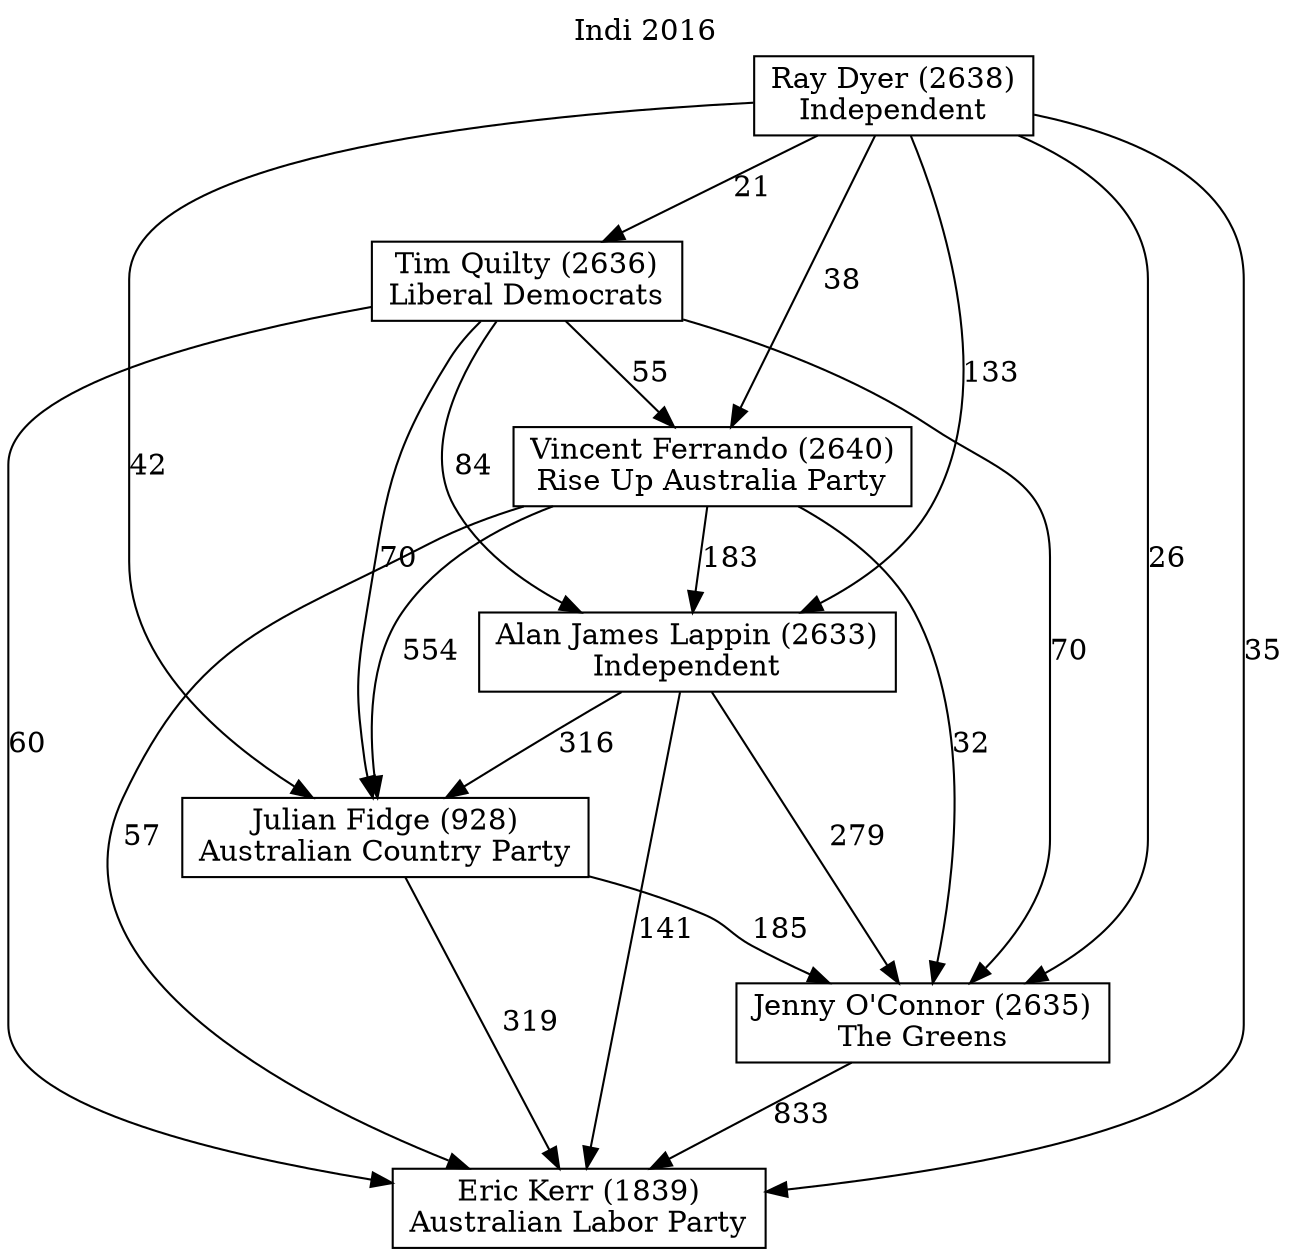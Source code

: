 // House preference flow
digraph "Eric Kerr (1839)_Indi_2016" {
	graph [label="Indi 2016" labelloc=t mclimit=10]
	node [shape=box]
	"Julian Fidge (928)" [label="Julian Fidge (928)
Australian Country Party"]
	"Ray Dyer (2638)" [label="Ray Dyer (2638)
Independent"]
	"Tim Quilty (2636)" [label="Tim Quilty (2636)
Liberal Democrats"]
	"Eric Kerr (1839)" [label="Eric Kerr (1839)
Australian Labor Party"]
	"Vincent Ferrando (2640)" [label="Vincent Ferrando (2640)
Rise Up Australia Party"]
	"Jenny O'Connor (2635)" [label="Jenny O'Connor (2635)
The Greens"]
	"Alan James Lappin (2633)" [label="Alan James Lappin (2633)
Independent"]
	"Vincent Ferrando (2640)" -> "Alan James Lappin (2633)" [label=183]
	"Alan James Lappin (2633)" -> "Jenny O'Connor (2635)" [label=279]
	"Tim Quilty (2636)" -> "Julian Fidge (928)" [label=70]
	"Julian Fidge (928)" -> "Jenny O'Connor (2635)" [label=185]
	"Tim Quilty (2636)" -> "Alan James Lappin (2633)" [label=84]
	"Tim Quilty (2636)" -> "Vincent Ferrando (2640)" [label=55]
	"Ray Dyer (2638)" -> "Tim Quilty (2636)" [label=21]
	"Vincent Ferrando (2640)" -> "Eric Kerr (1839)" [label=57]
	"Julian Fidge (928)" -> "Eric Kerr (1839)" [label=319]
	"Ray Dyer (2638)" -> "Vincent Ferrando (2640)" [label=38]
	"Alan James Lappin (2633)" -> "Julian Fidge (928)" [label=316]
	"Ray Dyer (2638)" -> "Eric Kerr (1839)" [label=35]
	"Tim Quilty (2636)" -> "Jenny O'Connor (2635)" [label=70]
	"Vincent Ferrando (2640)" -> "Julian Fidge (928)" [label=554]
	"Ray Dyer (2638)" -> "Alan James Lappin (2633)" [label=133]
	"Jenny O'Connor (2635)" -> "Eric Kerr (1839)" [label=833]
	"Vincent Ferrando (2640)" -> "Jenny O'Connor (2635)" [label=32]
	"Ray Dyer (2638)" -> "Jenny O'Connor (2635)" [label=26]
	"Ray Dyer (2638)" -> "Julian Fidge (928)" [label=42]
	"Tim Quilty (2636)" -> "Eric Kerr (1839)" [label=60]
	"Alan James Lappin (2633)" -> "Eric Kerr (1839)" [label=141]
}
